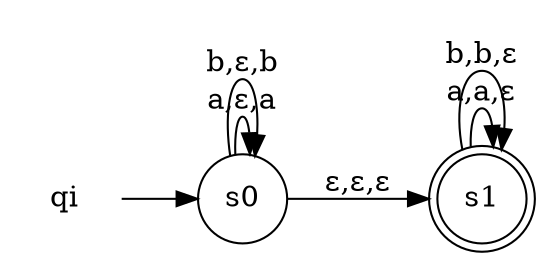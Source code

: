 digraph G {
rankdir=LR;
size = "8.5"

node [shape = doublecircle];s1;
node [shape = none]; qi
node [shape = circle];

qi-> s0;
s0 -> s0 [label = "a,ε,a"];
s0 -> s0 [label = "b,ε,b"];
s0 -> s1 [label = "ε,ε,ε"];
s1 -> s1 [label = "a,a,ε"];
s1 -> s1 [label = "b,b,ε"];
}

